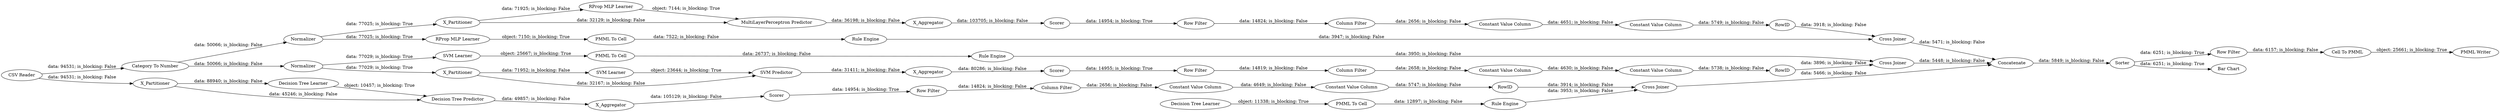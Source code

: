 digraph {
	"-6006111000243212458_9" [label="Row Filter"]
	"5811667588627867961_34" [label="Rule Engine"]
	"-1171803019835724572_31" [label="Decision Tree Learner"]
	"-3726815231230943580_31" [label="RProp MLP Learner"]
	"-1171803019835724572_39" [label=Scorer]
	"-3601221875482377424_293" [label=RowID]
	"-3601221875482377424_290" [label="Constant Value Column"]
	"2269626405887544678_60" [label=Concatenate]
	"5811667588627867961_33" [label="Decision Tree Learner"]
	"-5592313927941296659_293" [label=RowID]
	"2269626405887544678_58" [label="Category To Number"]
	"2292328172774734672_7" [label=X_Aggregator]
	"2292328172774734672_31" [label="SVM Learner"]
	"2269626405887544678_54" [label="Cell To PMML"]
	"2269626405887544678_62" [label="CSV Reader"]
	"-6006111000243212458_292" [label="Constant Value Column"]
	"-5592313927941296659_292" [label="Constant Value Column"]
	"-5592313927941296659_9" [label="Row Filter"]
	"-3601221875482377424_9" [label="Row Filter"]
	"-1171803019835724572_32" [label="Decision Tree Predictor"]
	"-6967154853456069342_22" [label="PMML To Cell"]
	"5811667588627867961_28" [label="PMML To Cell"]
	"-3726815231230943580_39" [label=Normalizer]
	"-3726815231230943580_40" [label=Scorer]
	"-3601221875482377424_292" [label="Constant Value Column"]
	"-1171803019835724572_2" [label=X_Partitioner]
	"2292328172774734672_41" [label=Scorer]
	"2436177083355103212_34" [label="PMML To Cell"]
	"-3726815231230943580_38" [label="Cross Joiner"]
	"-3601221875482377424_294" [label="Column Filter"]
	"2436177083355103212_33" [label="SVM Learner"]
	"-3726815231230943580_7" [label=X_Aggregator]
	"-3726815231230943580_2" [label=X_Partitioner]
	"-6006111000243212458_293" [label=RowID]
	"-1171803019835724572_38" [label="Cross Joiner"]
	"-3726815231230943580_32" [label="MultiLayerPerceptron Predictor"]
	"-6006111000243212458_294" [label="Column Filter"]
	"2269626405887544678_52" [label=Sorter]
	"-5592313927941296659_294" [label="Column Filter"]
	"2269626405887544678_53" [label="Row Filter"]
	"2269626405887544678_59" [label="Bar Chart"]
	"2269626405887544678_63" [label="PMML Writer"]
	"-1171803019835724572_7" [label=X_Aggregator]
	"2292328172774734672_40" [label=Normalizer]
	"-5592313927941296659_290" [label="Constant Value Column"]
	"2292328172774734672_39" [label="Cross Joiner"]
	"-6967154853456069342_34" [label="Rule Engine"]
	"2436177083355103212_35" [label="Rule Engine"]
	"2292328172774734672_2" [label=X_Partitioner]
	"2292328172774734672_32" [label="SVM Predictor"]
	"-6006111000243212458_290" [label="Constant Value Column"]
	"-6967154853456069342_35" [label="RProp MLP Learner"]
	"-3601221875482377424_290" -> "-3601221875482377424_292" [label="data: 4649; is_blocking: False"]
	"-6006111000243212458_294" -> "-6006111000243212458_290" [label="data: 2658; is_blocking: False"]
	"2269626405887544678_62" -> "-1171803019835724572_2" [label="data: 94531; is_blocking: False"]
	"-3726815231230943580_2" -> "-3726815231230943580_32" [label="data: 32129; is_blocking: False"]
	"5811667588627867961_34" -> "-1171803019835724572_38" [label="data: 3953; is_blocking: False"]
	"-5592313927941296659_294" -> "-5592313927941296659_290" [label="data: 2656; is_blocking: False"]
	"-6006111000243212458_292" -> "-6006111000243212458_293" [label="data: 5738; is_blocking: False"]
	"2269626405887544678_58" -> "2292328172774734672_40" [label="data: 50066; is_blocking: False"]
	"-3601221875482377424_293" -> "-1171803019835724572_38" [label="data: 3914; is_blocking: False"]
	"-3726815231230943580_39" -> "-6967154853456069342_35" [label="data: 77025; is_blocking: True"]
	"-3726815231230943580_38" -> "2269626405887544678_60" [label="data: 5471; is_blocking: False"]
	"-3726815231230943580_40" -> "-5592313927941296659_9" [label="data: 14954; is_blocking: True"]
	"2292328172774734672_40" -> "2292328172774734672_2" [label="data: 77029; is_blocking: True"]
	"-3726815231230943580_31" -> "-3726815231230943580_32" [label="object: 7144; is_blocking: True"]
	"2436177083355103212_33" -> "2436177083355103212_34" [label="object: 25667; is_blocking: True"]
	"2292328172774734672_41" -> "-6006111000243212458_9" [label="data: 14955; is_blocking: True"]
	"5811667588627867961_28" -> "5811667588627867961_34" [label="data: 12897; is_blocking: False"]
	"-6006111000243212458_290" -> "-6006111000243212458_292" [label="data: 4630; is_blocking: False"]
	"-1171803019835724572_39" -> "-3601221875482377424_9" [label="data: 14954; is_blocking: True"]
	"2269626405887544678_52" -> "2269626405887544678_59" [label="data: 6251; is_blocking: True"]
	"2436177083355103212_34" -> "2436177083355103212_35" [label="data: 26737; is_blocking: False"]
	"-1171803019835724572_32" -> "-1171803019835724572_7" [label="data: 49857; is_blocking: False"]
	"2292328172774734672_31" -> "2292328172774734672_32" [label="object: 23644; is_blocking: True"]
	"-5592313927941296659_292" -> "-5592313927941296659_293" [label="data: 5749; is_blocking: False"]
	"-3726815231230943580_39" -> "-3726815231230943580_2" [label="data: 77025; is_blocking: True"]
	"2292328172774734672_39" -> "2269626405887544678_60" [label="data: 5448; is_blocking: False"]
	"-6967154853456069342_22" -> "-6967154853456069342_34" [label="data: 7522; is_blocking: False"]
	"-3601221875482377424_294" -> "-3601221875482377424_290" [label="data: 2656; is_blocking: False"]
	"2292328172774734672_32" -> "2292328172774734672_7" [label="data: 31411; is_blocking: False"]
	"-6006111000243212458_9" -> "-6006111000243212458_294" [label="data: 14819; is_blocking: False"]
	"-3601221875482377424_292" -> "-3601221875482377424_293" [label="data: 5747; is_blocking: False"]
	"2269626405887544678_52" -> "2269626405887544678_53" [label="data: 6251; is_blocking: True"]
	"-6967154853456069342_34" -> "-3726815231230943580_38" [label="data: 3947; is_blocking: False"]
	"2292328172774734672_7" -> "2292328172774734672_41" [label="data: 80286; is_blocking: False"]
	"-1171803019835724572_7" -> "-1171803019835724572_39" [label="data: 105129; is_blocking: False"]
	"-5592313927941296659_9" -> "-5592313927941296659_294" [label="data: 14824; is_blocking: False"]
	"-1171803019835724572_38" -> "2269626405887544678_60" [label="data: 5466; is_blocking: False"]
	"-6006111000243212458_293" -> "2292328172774734672_39" [label="data: 3896; is_blocking: False"]
	"-3726815231230943580_2" -> "-3726815231230943580_31" [label="data: 71925; is_blocking: False"]
	"2269626405887544678_53" -> "2269626405887544678_54" [label="data: 6157; is_blocking: False"]
	"-1171803019835724572_2" -> "-1171803019835724572_32" [label="data: 45246; is_blocking: False"]
	"-1171803019835724572_2" -> "-1171803019835724572_31" [label="data: 88940; is_blocking: False"]
	"-3726815231230943580_32" -> "-3726815231230943580_7" [label="data: 36198; is_blocking: False"]
	"2292328172774734672_2" -> "2292328172774734672_32" [label="data: 32167; is_blocking: False"]
	"2269626405887544678_62" -> "2269626405887544678_58" [label="data: 94531; is_blocking: False"]
	"2292328172774734672_2" -> "2292328172774734672_31" [label="data: 71952; is_blocking: False"]
	"2269626405887544678_58" -> "-3726815231230943580_39" [label="data: 50066; is_blocking: False"]
	"5811667588627867961_33" -> "5811667588627867961_28" [label="object: 11338; is_blocking: True"]
	"-3726815231230943580_7" -> "-3726815231230943580_40" [label="data: 103705; is_blocking: False"]
	"2269626405887544678_54" -> "2269626405887544678_63" [label="object: 25661; is_blocking: True"]
	"2436177083355103212_35" -> "2292328172774734672_39" [label="data: 3950; is_blocking: False"]
	"2292328172774734672_40" -> "2436177083355103212_33" [label="data: 77029; is_blocking: True"]
	"-6967154853456069342_35" -> "-6967154853456069342_22" [label="object: 7150; is_blocking: True"]
	"-3601221875482377424_9" -> "-3601221875482377424_294" [label="data: 14824; is_blocking: False"]
	"-1171803019835724572_31" -> "-1171803019835724572_32" [label="object: 10457; is_blocking: True"]
	"-5592313927941296659_293" -> "-3726815231230943580_38" [label="data: 3918; is_blocking: False"]
	"2269626405887544678_60" -> "2269626405887544678_52" [label="data: 5849; is_blocking: False"]
	"-5592313927941296659_290" -> "-5592313927941296659_292" [label="data: 4651; is_blocking: False"]
	rankdir=LR
}
